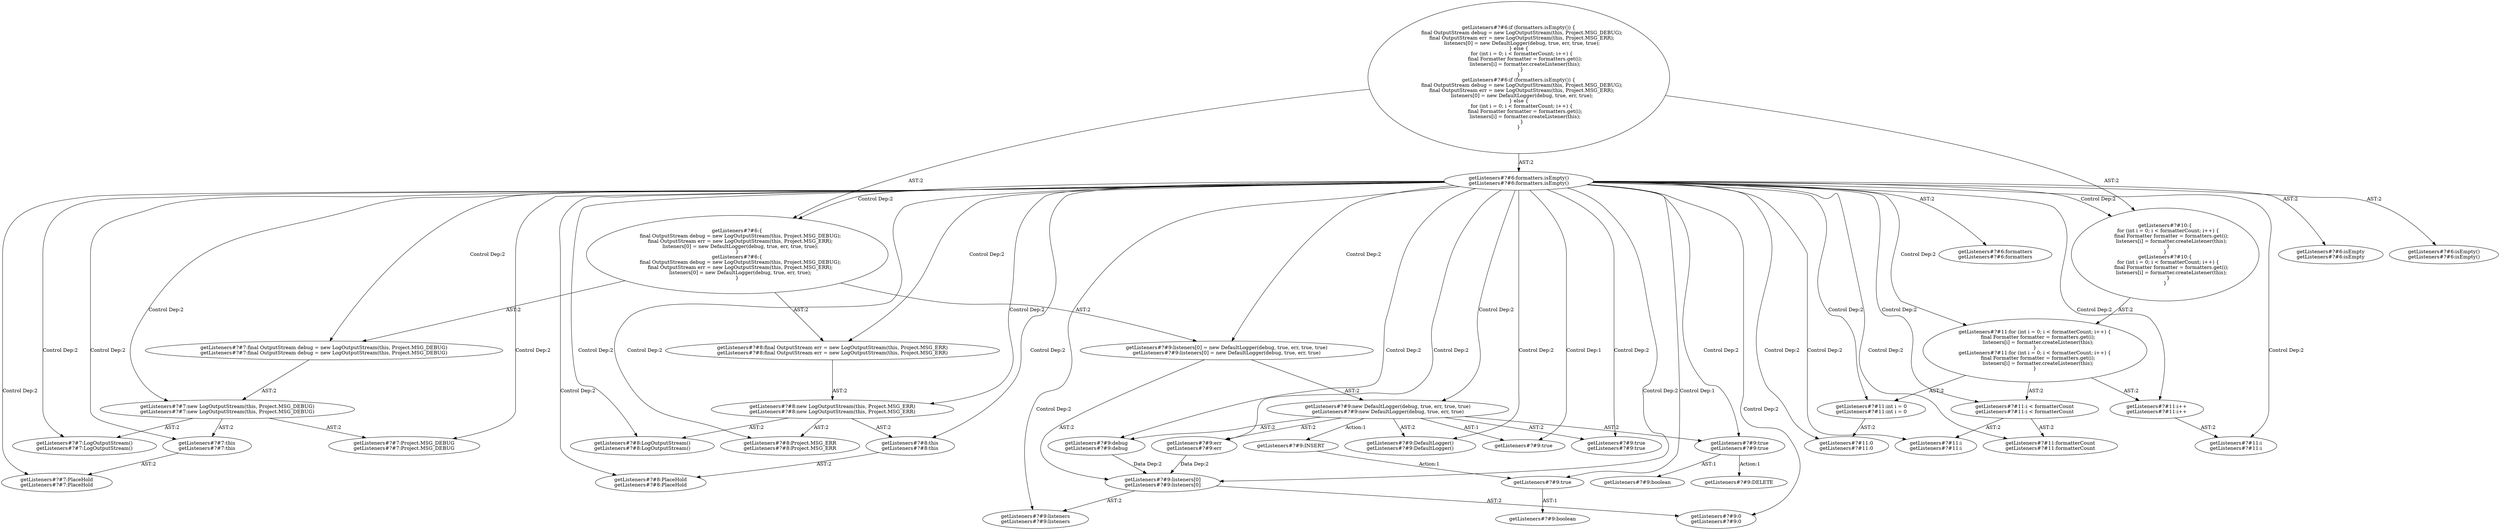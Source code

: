 digraph "Pattern" {
0 [label="getListeners#?#9:DELETE" shape=ellipse]
1 [label="getListeners#?#9:true
getListeners#?#9:true" shape=ellipse]
2 [label="getListeners#?#6:formatters.isEmpty()
getListeners#?#6:formatters.isEmpty()" shape=ellipse]
3 [label="getListeners#?#6:if (formatters.isEmpty()) \{
    final OutputStream debug = new LogOutputStream(this, Project.MSG_DEBUG);
    final OutputStream err = new LogOutputStream(this, Project.MSG_ERR);
    listeners[0] = new DefaultLogger(debug, true, err, true, true);
\} else \{
    for (int i = 0; i < formatterCount; i++) \{
        final Formatter formatter = formatters.get(i);
        listeners[i] = formatter.createListener(this);
    \}
\}
getListeners#?#6:if (formatters.isEmpty()) \{
    final OutputStream debug = new LogOutputStream(this, Project.MSG_DEBUG);
    final OutputStream err = new LogOutputStream(this, Project.MSG_ERR);
    listeners[0] = new DefaultLogger(debug, true, err, true);
\} else \{
    for (int i = 0; i < formatterCount; i++) \{
        final Formatter formatter = formatters.get(i);
        listeners[i] = formatter.createListener(this);
    \}
\}" shape=ellipse]
4 [label="getListeners#?#6:isEmpty
getListeners#?#6:isEmpty" shape=ellipse]
5 [label="getListeners#?#6:formatters
getListeners#?#6:formatters" shape=ellipse]
6 [label="getListeners#?#6:isEmpty()
getListeners#?#6:isEmpty()" shape=ellipse]
7 [label="getListeners#?#6:\{
    final OutputStream debug = new LogOutputStream(this, Project.MSG_DEBUG);
    final OutputStream err = new LogOutputStream(this, Project.MSG_ERR);
    listeners[0] = new DefaultLogger(debug, true, err, true, true);
\}
getListeners#?#6:\{
    final OutputStream debug = new LogOutputStream(this, Project.MSG_DEBUG);
    final OutputStream err = new LogOutputStream(this, Project.MSG_ERR);
    listeners[0] = new DefaultLogger(debug, true, err, true);
\}" shape=ellipse]
8 [label="getListeners#?#7:final OutputStream debug = new LogOutputStream(this, Project.MSG_DEBUG)
getListeners#?#7:final OutputStream debug = new LogOutputStream(this, Project.MSG_DEBUG)" shape=ellipse]
9 [label="getListeners#?#7:new LogOutputStream(this, Project.MSG_DEBUG)
getListeners#?#7:new LogOutputStream(this, Project.MSG_DEBUG)" shape=ellipse]
10 [label="getListeners#?#7:LogOutputStream()
getListeners#?#7:LogOutputStream()" shape=ellipse]
11 [label="getListeners#?#7:this
getListeners#?#7:this" shape=ellipse]
12 [label="getListeners#?#7:PlaceHold
getListeners#?#7:PlaceHold" shape=ellipse]
13 [label="getListeners#?#7:Project.MSG_DEBUG
getListeners#?#7:Project.MSG_DEBUG" shape=ellipse]
14 [label="getListeners#?#8:final OutputStream err = new LogOutputStream(this, Project.MSG_ERR)
getListeners#?#8:final OutputStream err = new LogOutputStream(this, Project.MSG_ERR)" shape=ellipse]
15 [label="getListeners#?#8:new LogOutputStream(this, Project.MSG_ERR)
getListeners#?#8:new LogOutputStream(this, Project.MSG_ERR)" shape=ellipse]
16 [label="getListeners#?#8:LogOutputStream()
getListeners#?#8:LogOutputStream()" shape=ellipse]
17 [label="getListeners#?#8:this
getListeners#?#8:this" shape=ellipse]
18 [label="getListeners#?#8:PlaceHold
getListeners#?#8:PlaceHold" shape=ellipse]
19 [label="getListeners#?#8:Project.MSG_ERR
getListeners#?#8:Project.MSG_ERR" shape=ellipse]
20 [label="getListeners#?#9:listeners[0] = new DefaultLogger(debug, true, err, true, true)
getListeners#?#9:listeners[0] = new DefaultLogger(debug, true, err, true)" shape=ellipse]
21 [label="getListeners#?#9:listeners[0]
getListeners#?#9:listeners[0]" shape=ellipse]
22 [label="getListeners#?#9:listeners
getListeners#?#9:listeners" shape=ellipse]
23 [label="getListeners#?#9:0
getListeners#?#9:0" shape=ellipse]
24 [label="getListeners#?#9:new DefaultLogger(debug, true, err, true, true)
getListeners#?#9:new DefaultLogger(debug, true, err, true)" shape=ellipse]
25 [label="getListeners#?#9:DefaultLogger()
getListeners#?#9:DefaultLogger()" shape=ellipse]
26 [label="getListeners#?#9:debug
getListeners#?#9:debug" shape=ellipse]
27 [label="getListeners#?#9:true
getListeners#?#9:true" shape=ellipse]
28 [label="getListeners#?#9:err
getListeners#?#9:err" shape=ellipse]
29 [label="getListeners#?#9:true" shape=ellipse]
30 [label="getListeners#?#10:\{
    for (int i = 0; i < formatterCount; i++) \{
        final Formatter formatter = formatters.get(i);
        listeners[i] = formatter.createListener(this);
    \}
\}
getListeners#?#10:\{
    for (int i = 0; i < formatterCount; i++) \{
        final Formatter formatter = formatters.get(i);
        listeners[i] = formatter.createListener(this);
    \}
\}" shape=ellipse]
31 [label="getListeners#?#11:for (int i = 0; i < formatterCount; i++) \{
    final Formatter formatter = formatters.get(i);
    listeners[i] = formatter.createListener(this);
\}
getListeners#?#11:for (int i = 0; i < formatterCount; i++) \{
    final Formatter formatter = formatters.get(i);
    listeners[i] = formatter.createListener(this);
\}" shape=ellipse]
32 [label="getListeners#?#11:int i = 0
getListeners#?#11:int i = 0" shape=ellipse]
33 [label="getListeners#?#11:0
getListeners#?#11:0" shape=ellipse]
34 [label="getListeners#?#11:i < formatterCount
getListeners#?#11:i < formatterCount" shape=ellipse]
35 [label="getListeners#?#11:i
getListeners#?#11:i" shape=ellipse]
36 [label="getListeners#?#11:formatterCount
getListeners#?#11:formatterCount" shape=ellipse]
37 [label="getListeners#?#11:i++
getListeners#?#11:i++" shape=ellipse]
38 [label="getListeners#?#11:i
getListeners#?#11:i" shape=ellipse]
39 [label="getListeners#?#9:boolean" shape=ellipse]
40 [label="getListeners#?#9:INSERT" shape=ellipse]
41 [label="getListeners#?#9:true" shape=ellipse]
42 [label="getListeners#?#9:boolean" shape=ellipse]
1 -> 0 [label="Action:1"];
1 -> 39 [label="AST:1"];
2 -> 1 [label="Control Dep:2"];
2 -> 4 [label="AST:2"];
2 -> 5 [label="AST:2"];
2 -> 6 [label="AST:2"];
2 -> 7 [label="Control Dep:2"];
2 -> 8 [label="Control Dep:2"];
2 -> 9 [label="Control Dep:2"];
2 -> 10 [label="Control Dep:2"];
2 -> 11 [label="Control Dep:2"];
2 -> 12 [label="Control Dep:2"];
2 -> 13 [label="Control Dep:2"];
2 -> 14 [label="Control Dep:2"];
2 -> 15 [label="Control Dep:2"];
2 -> 16 [label="Control Dep:2"];
2 -> 17 [label="Control Dep:2"];
2 -> 18 [label="Control Dep:2"];
2 -> 19 [label="Control Dep:2"];
2 -> 20 [label="Control Dep:2"];
2 -> 21 [label="Control Dep:2"];
2 -> 22 [label="Control Dep:2"];
2 -> 23 [label="Control Dep:2"];
2 -> 24 [label="Control Dep:2"];
2 -> 25 [label="Control Dep:2"];
2 -> 26 [label="Control Dep:2"];
2 -> 27 [label="Control Dep:2"];
2 -> 28 [label="Control Dep:2"];
2 -> 29 [label="Control Dep:1"];
2 -> 30 [label="Control Dep:2"];
2 -> 31 [label="Control Dep:2"];
2 -> 32 [label="Control Dep:2"];
2 -> 33 [label="Control Dep:2"];
2 -> 34 [label="Control Dep:2"];
2 -> 35 [label="Control Dep:2"];
2 -> 36 [label="Control Dep:2"];
2 -> 37 [label="Control Dep:2"];
2 -> 38 [label="Control Dep:2"];
2 -> 41 [label="Control Dep:1"];
3 -> 2 [label="AST:2"];
3 -> 7 [label="AST:2"];
3 -> 30 [label="AST:2"];
7 -> 8 [label="AST:2"];
7 -> 14 [label="AST:2"];
7 -> 20 [label="AST:2"];
8 -> 9 [label="AST:2"];
9 -> 10 [label="AST:2"];
9 -> 11 [label="AST:2"];
9 -> 13 [label="AST:2"];
11 -> 12 [label="AST:2"];
14 -> 15 [label="AST:2"];
15 -> 16 [label="AST:2"];
15 -> 17 [label="AST:2"];
15 -> 19 [label="AST:2"];
17 -> 18 [label="AST:2"];
20 -> 21 [label="AST:2"];
20 -> 24 [label="AST:2"];
21 -> 22 [label="AST:2"];
21 -> 23 [label="AST:2"];
24 -> 1 [label="AST:2"];
24 -> 25 [label="AST:2"];
24 -> 26 [label="AST:2"];
24 -> 27 [label="AST:2"];
24 -> 28 [label="AST:2"];
24 -> 29 [label="AST:1"];
24 -> 40 [label="Action:1"];
26 -> 21 [label="Data Dep:2"];
28 -> 21 [label="Data Dep:2"];
30 -> 31 [label="AST:2"];
31 -> 32 [label="AST:2"];
31 -> 34 [label="AST:2"];
31 -> 37 [label="AST:2"];
32 -> 33 [label="AST:2"];
34 -> 35 [label="AST:2"];
34 -> 36 [label="AST:2"];
37 -> 38 [label="AST:2"];
40 -> 41 [label="Action:1"];
41 -> 42 [label="AST:1"];
}